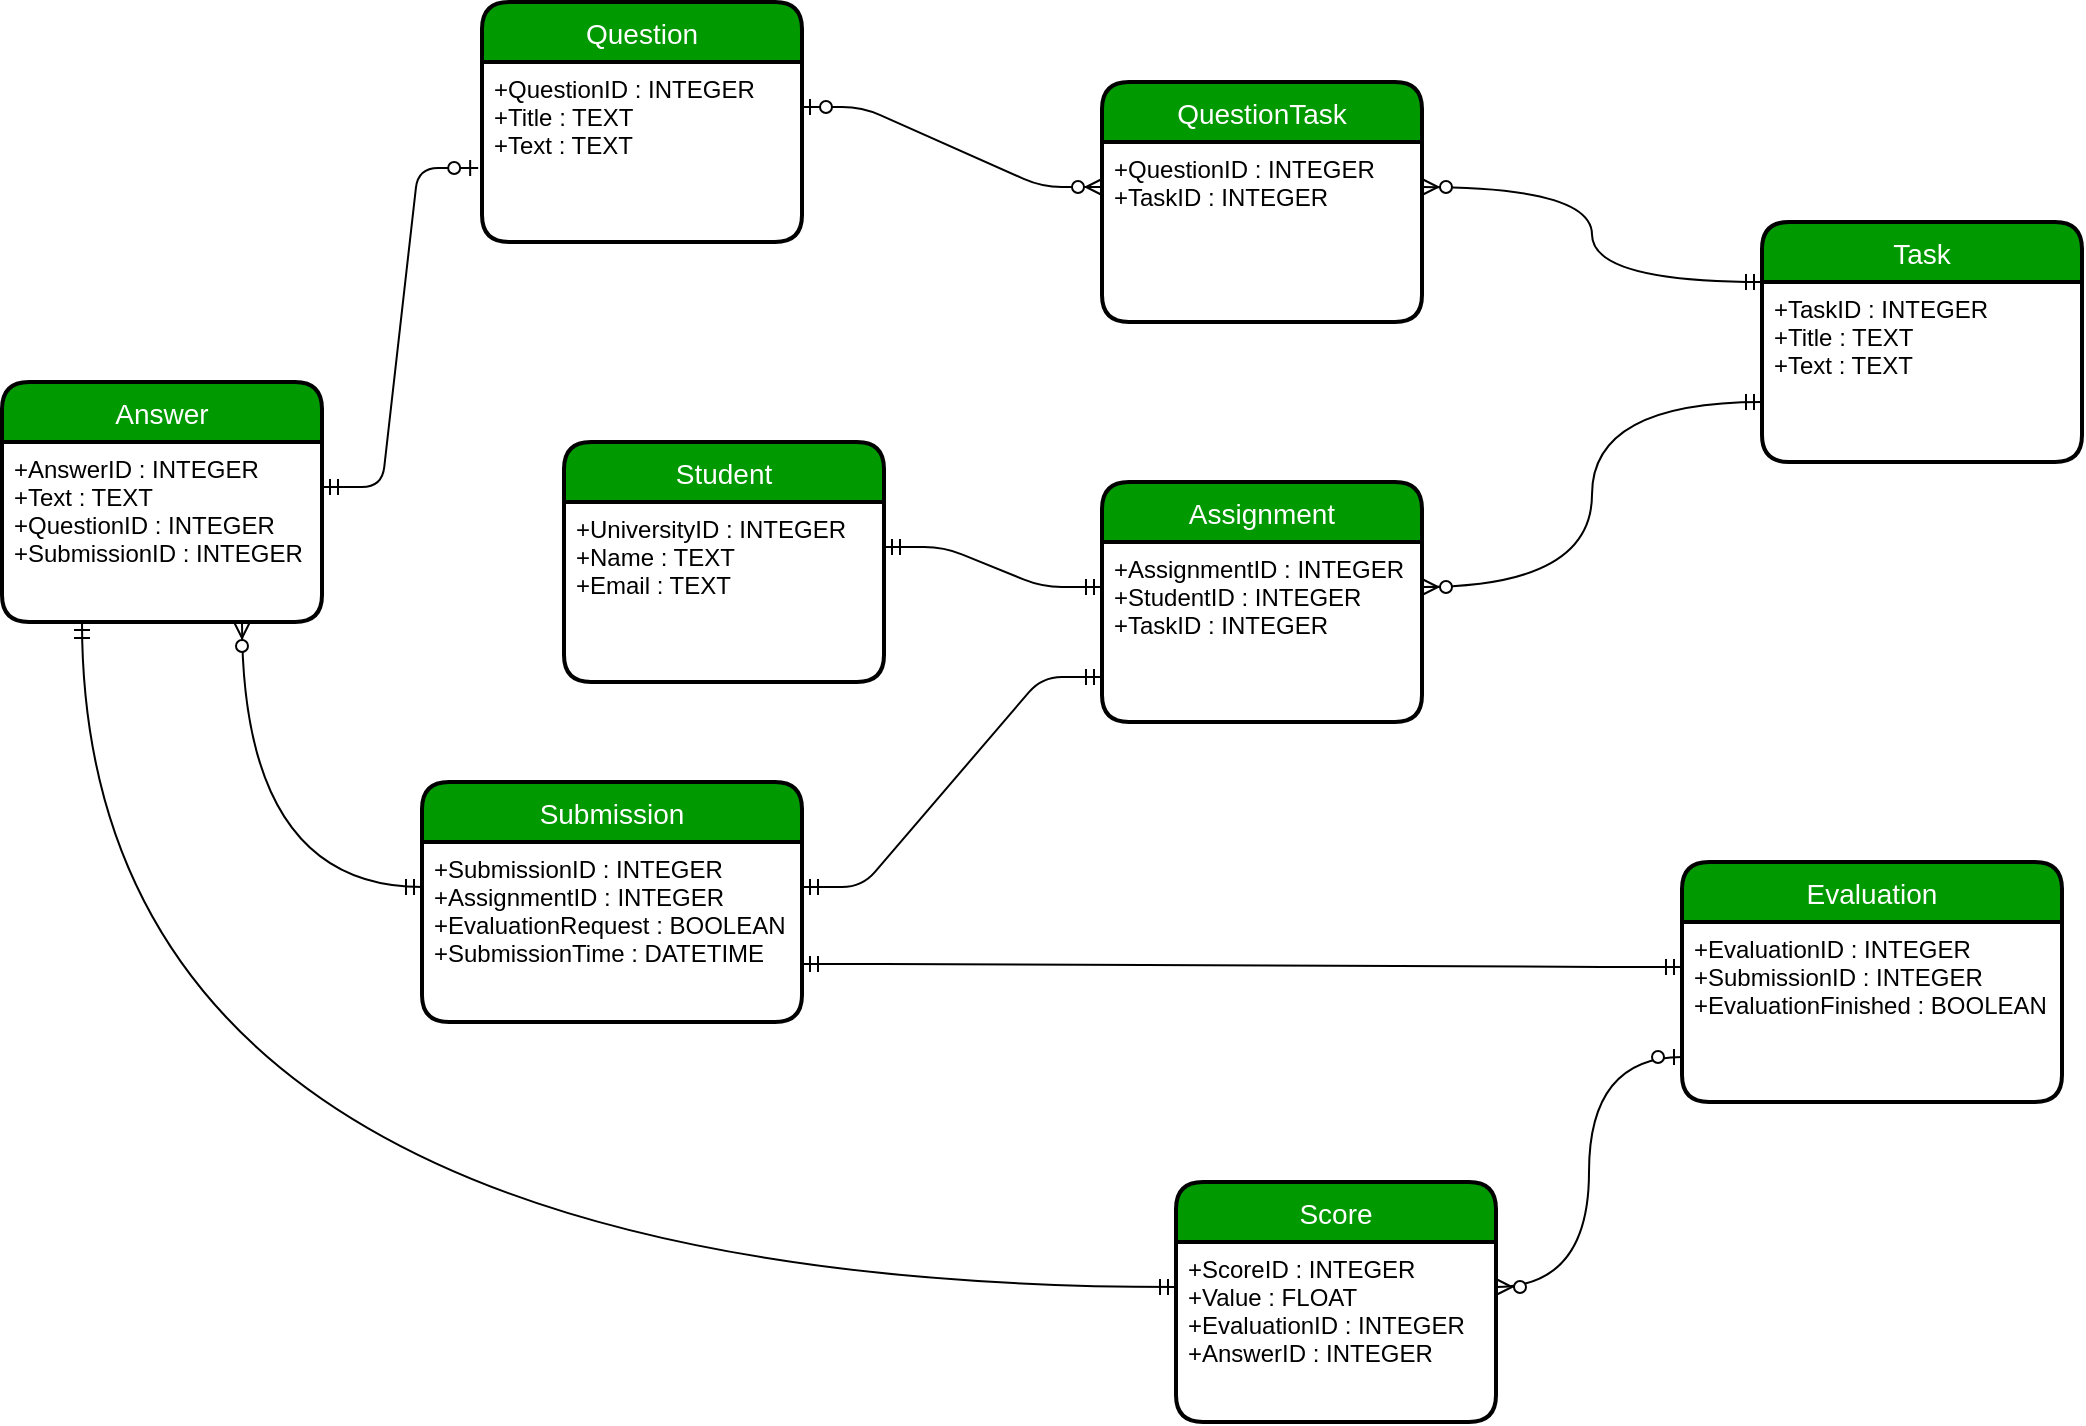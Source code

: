 <mxfile version="12.1.3" type="device" pages="1"><diagram id="NI0NDoccqDV-v7C6C9H6" name="Page-1"><mxGraphModel dx="1264" dy="388" grid="1" gridSize="10" guides="1" tooltips="1" connect="1" arrows="1" fold="1" page="1" pageScale="1" pageWidth="1169" pageHeight="827" math="0" shadow="0"><root><mxCell id="0"/><mxCell id="1" parent="0"/><mxCell id="SzQ90FMj477BpQhITf5K-20" value="" style="edgeStyle=entityRelationEdgeStyle;fontSize=12;html=1;endArrow=ERmandOne;startArrow=ERmandOne;entryX=0;entryY=0.25;entryDx=0;entryDy=0;exitX=1;exitY=0.25;exitDx=0;exitDy=0;" parent="1" source="SzQ90FMj477BpQhITf5K-71" target="SzQ90FMj477BpQhITf5K-68" edge="1"><mxGeometry width="100" height="100" relative="1" as="geometry"><mxPoint x="470" y="298" as="sourcePoint"/><mxPoint x="580" y="330" as="targetPoint"/></mxGeometry></mxCell><mxCell id="SzQ90FMj477BpQhITf5K-24" value="&lt;span style=&quot;font-family: &amp;#34;helvetica&amp;#34; , &amp;#34;arial&amp;#34; , sans-serif ; font-size: 0px&quot;&gt;%3CmxGraphModel%3E%3Croot%3E%3CmxCell%20id%3D%220%22%2F%3E%3CmxCell%20id%3D%221%22%20parent%3D%220%22%2F%3E%3CmxCell%20id%3D%222%22%20value%3D%22%26lt%3Bfont%20style%3D%26quot%3Bfont-size%3A%2014px%20%3B%20line-height%3A%20100%25%26quot%3B%26gt%3B%26lt%3Bb%26gt%3BStudents%26lt%3B%2Fb%26gt%3B%26lt%3Bbr%26gt%3B%26lt%3Bul%26gt%3B%26lt%3Bli%26gt%3BStudentID%26lt%3B%2Fli%26gt%3B%26lt%3Bli%26gt%3BName%26lt%3B%2Fli%26gt%3B%26lt%3Bli%26gt%3BEmail%26lt%3B%2Fli%26gt%3B%26lt%3Bli%20style%3D%26quot%3Bline-height%3A%2090%25%26quot%3B%26gt%3BUniversityID%26lt%3B%2Fli%26gt%3B%26lt%3B%2Ful%26gt%3B%26lt%3B%2Ffont%26gt%3B%22%20style%3D%22rounded%3D1%3BwhiteSpace%3Dwrap%3Bhtml%3D1%3Balign%3Dleft%3B%22%20vertex%3D%221%22%20parent%3D%221%22%3E%3CmxGeometry%20x%3D%22250%22%20y%3D%22290%22%20width%3D%22180%22%20height%3D%22110%22%20as%3D%22geometry%22%2F%3E%3C%2FmxCell%3E%3C%2Froot%3E%3C%2FmxGraphModel%3E&lt;/span&gt;" style="text;html=1;resizable=0;points=[];autosize=1;align=left;verticalAlign=top;spacingTop=-4;" parent="1" vertex="1"><mxGeometry x="597" y="511" width="20" height="20" as="geometry"/></mxCell><mxCell id="SzQ90FMj477BpQhITf5K-29" value="" style="edgeStyle=entityRelationEdgeStyle;fontSize=12;html=1;endArrow=ERmandOne;startArrow=ERmandOne;exitX=1;exitY=0.25;exitDx=0;exitDy=0;entryX=0;entryY=0.75;entryDx=0;entryDy=0;" parent="1" source="SzQ90FMj477BpQhITf5K-79" target="SzQ90FMj477BpQhITf5K-68" edge="1"><mxGeometry width="100" height="100" relative="1" as="geometry"><mxPoint x="430" y="484" as="sourcePoint"/><mxPoint x="580" y="355" as="targetPoint"/></mxGeometry></mxCell><mxCell id="SzQ90FMj477BpQhITf5K-40" value="Question" style="swimlane;childLayout=stackLayout;horizontal=1;startSize=30;horizontalStack=0;fillColor=#009900;fontColor=#FFFFFF;rounded=1;fontSize=14;fontStyle=0;strokeWidth=2;resizeParent=0;resizeLast=1;shadow=0;dashed=0;align=center;" parent="1" vertex="1"><mxGeometry x="270" y="40" width="160" height="120" as="geometry"/></mxCell><mxCell id="SzQ90FMj477BpQhITf5K-41" value="+QuestionID : INTEGER&#10;+Title : TEXT&#10;+Text : TEXT" style="align=left;strokeColor=none;fillColor=none;spacingLeft=4;fontSize=12;verticalAlign=top;resizable=0;rotatable=0;part=1;" parent="SzQ90FMj477BpQhITf5K-40" vertex="1"><mxGeometry y="30" width="160" height="90" as="geometry"/></mxCell><mxCell id="SzQ90FMj477BpQhITf5K-42" value="" style="edgeStyle=entityRelationEdgeStyle;fontSize=12;html=1;endArrow=ERzeroToMany;startArrow=ERzeroToOne;entryX=0;entryY=0.25;entryDx=0;entryDy=0;exitX=1;exitY=0.25;exitDx=0;exitDy=0;" parent="1" source="SzQ90FMj477BpQhITf5K-41" target="SzQ90FMj477BpQhITf5K-61" edge="1"><mxGeometry width="100" height="100" relative="1" as="geometry"><mxPoint x="30" y="690" as="sourcePoint"/><mxPoint x="580" y="140" as="targetPoint"/></mxGeometry></mxCell><mxCell id="SzQ90FMj477BpQhITf5K-43" value="" style="edgeStyle=entityRelationEdgeStyle;fontSize=12;html=1;endArrow=ERzeroToOne;startArrow=ERmandOne;entryX=-0.012;entryY=0.589;entryDx=0;entryDy=0;entryPerimeter=0;exitX=1;exitY=0.25;exitDx=0;exitDy=0;" parent="1" source="SzQ90FMj477BpQhITf5K-77" target="SzQ90FMj477BpQhITf5K-41" edge="1"><mxGeometry width="100" height="100" relative="1" as="geometry"><mxPoint x="200" y="268" as="sourcePoint"/><mxPoint x="130" y="590" as="targetPoint"/></mxGeometry></mxCell><mxCell id="SzQ90FMj477BpQhITf5K-45" value="Evaluation" style="swimlane;childLayout=stackLayout;horizontal=1;startSize=30;horizontalStack=0;fillColor=#009900;fontColor=#FFFFFF;rounded=1;fontSize=14;fontStyle=0;strokeWidth=2;resizeParent=0;resizeLast=1;shadow=0;dashed=0;align=center;" parent="1" vertex="1"><mxGeometry x="870" y="470" width="190" height="120" as="geometry"/></mxCell><mxCell id="SzQ90FMj477BpQhITf5K-46" value="+EvaluationID : INTEGER&#10;+SubmissionID : INTEGER&#10;+EvaluationFinished : BOOLEAN&#10;" style="align=left;strokeColor=none;fillColor=none;spacingLeft=4;fontSize=12;verticalAlign=top;resizable=0;rotatable=0;part=1;" parent="SzQ90FMj477BpQhITf5K-45" vertex="1"><mxGeometry y="30" width="190" height="90" as="geometry"/></mxCell><mxCell id="SzQ90FMj477BpQhITf5K-49" value="Score" style="swimlane;childLayout=stackLayout;horizontal=1;startSize=30;horizontalStack=0;fillColor=#009900;fontColor=#FFFFFF;rounded=1;fontSize=14;fontStyle=0;strokeWidth=2;resizeParent=0;resizeLast=1;shadow=0;dashed=0;align=center;" parent="1" vertex="1"><mxGeometry x="617" y="630" width="160" height="120" as="geometry"/></mxCell><mxCell id="SzQ90FMj477BpQhITf5K-50" value="+ScoreID : INTEGER&#10;+Value : FLOAT&#10;+EvaluationID : INTEGER&#10;+AnswerID : INTEGER&#10;" style="align=left;strokeColor=none;fillColor=none;spacingLeft=4;fontSize=12;verticalAlign=top;resizable=0;rotatable=0;part=1;" parent="SzQ90FMj477BpQhITf5K-49" vertex="1"><mxGeometry y="30" width="160" height="90" as="geometry"/></mxCell><mxCell id="SzQ90FMj477BpQhITf5K-51" value="" style="edgeStyle=orthogonalEdgeStyle;fontSize=12;html=1;endArrow=ERmandOne;startArrow=ERmandOne;entryX=0;entryY=0.25;entryDx=0;entryDy=0;exitX=0.25;exitY=1;exitDx=0;exitDy=0;elbow=vertical;curved=1;" parent="1" source="SzQ90FMj477BpQhITf5K-77" target="SzQ90FMj477BpQhITf5K-50" edge="1"><mxGeometry width="100" height="100" relative="1" as="geometry"><mxPoint x="65" y="350" as="sourcePoint"/><mxPoint x="120" y="770" as="targetPoint"/></mxGeometry></mxCell><mxCell id="SzQ90FMj477BpQhITf5K-52" value="" style="edgeStyle=orthogonalEdgeStyle;fontSize=12;html=1;endArrow=ERzeroToMany;startArrow=ERzeroToOne;entryX=1;entryY=0.25;entryDx=0;entryDy=0;exitX=0;exitY=0.75;exitDx=0;exitDy=0;curved=1;" parent="1" source="SzQ90FMj477BpQhITf5K-46" target="SzQ90FMj477BpQhITf5K-50" edge="1"><mxGeometry width="100" height="100" relative="1" as="geometry"><mxPoint x="20" y="870" as="sourcePoint"/><mxPoint x="120" y="770" as="targetPoint"/></mxGeometry></mxCell><mxCell id="SzQ90FMj477BpQhITf5K-60" value="QuestionTask" style="swimlane;childLayout=stackLayout;horizontal=1;startSize=30;horizontalStack=0;fillColor=#009900;fontColor=#FFFFFF;rounded=1;fontSize=14;fontStyle=0;strokeWidth=2;resizeParent=0;resizeLast=1;shadow=0;dashed=0;align=center;" parent="1" vertex="1"><mxGeometry x="580" y="80" width="160" height="120" as="geometry"/></mxCell><mxCell id="SzQ90FMj477BpQhITf5K-61" value="+QuestionID : INTEGER&#10;+TaskID : INTEGER" style="align=left;strokeColor=none;fillColor=none;spacingLeft=4;fontSize=12;verticalAlign=top;resizable=0;rotatable=0;part=1;" parent="SzQ90FMj477BpQhITf5K-60" vertex="1"><mxGeometry y="30" width="160" height="90" as="geometry"/></mxCell><mxCell id="SzQ90FMj477BpQhITf5K-62" value="" style="edgeStyle=orthogonalEdgeStyle;fontSize=12;html=1;endArrow=ERzeroToMany;startArrow=ERmandOne;entryX=1;entryY=0.25;entryDx=0;entryDy=0;exitX=0;exitY=0.25;exitDx=0;exitDy=0;curved=1;" parent="1" source="SzQ90FMj477BpQhITf5K-63" target="SzQ90FMj477BpQhITf5K-61" edge="1"><mxGeometry width="100" height="100" relative="1" as="geometry"><mxPoint x="910" y="178" as="sourcePoint"/><mxPoint x="900" y="330" as="targetPoint"/></mxGeometry></mxCell><mxCell id="SzQ90FMj477BpQhITf5K-63" value="Task" style="swimlane;childLayout=stackLayout;horizontal=1;startSize=30;horizontalStack=0;fillColor=#009900;fontColor=#FFFFFF;rounded=1;fontSize=14;fontStyle=0;strokeWidth=2;resizeParent=0;resizeLast=1;shadow=0;dashed=0;align=center;" parent="1" vertex="1"><mxGeometry x="910" y="150" width="160" height="120" as="geometry"/></mxCell><mxCell id="SzQ90FMj477BpQhITf5K-64" value="+TaskID : INTEGER&#10;+Title : TEXT&#10;+Text : TEXT" style="align=left;strokeColor=none;fillColor=none;spacingLeft=4;fontSize=12;verticalAlign=top;resizable=0;rotatable=0;part=1;" parent="SzQ90FMj477BpQhITf5K-63" vertex="1"><mxGeometry y="30" width="160" height="90" as="geometry"/></mxCell><mxCell id="SzQ90FMj477BpQhITf5K-67" value="Assignment" style="swimlane;childLayout=stackLayout;horizontal=1;startSize=30;horizontalStack=0;fillColor=#009900;fontColor=#FFFFFF;rounded=1;fontSize=14;fontStyle=0;strokeWidth=2;resizeParent=0;resizeLast=1;shadow=0;dashed=0;align=center;" parent="1" vertex="1"><mxGeometry x="580" y="280" width="160" height="120" as="geometry"/></mxCell><mxCell id="SzQ90FMj477BpQhITf5K-68" value="+AssignmentID : INTEGER&#10;+StudentID : INTEGER &#10;+TaskID : INTEGER&#10;" style="align=left;strokeColor=none;fillColor=none;spacingLeft=4;fontSize=12;verticalAlign=top;resizable=0;rotatable=0;part=1;" parent="SzQ90FMj477BpQhITf5K-67" vertex="1"><mxGeometry y="30" width="160" height="90" as="geometry"/></mxCell><mxCell id="SzQ90FMj477BpQhITf5K-69" value="" style="edgeStyle=orthogonalEdgeStyle;fontSize=12;html=1;endArrow=ERzeroToMany;startArrow=ERmandOne;entryX=1;entryY=0.25;entryDx=0;entryDy=0;exitX=0;exitY=0.75;exitDx=0;exitDy=0;curved=1;" parent="1" source="SzQ90FMj477BpQhITf5K-63" target="SzQ90FMj477BpQhITf5K-68" edge="1"><mxGeometry width="100" height="100" relative="1" as="geometry"><mxPoint x="770" y="420" as="sourcePoint"/><mxPoint x="870" y="320" as="targetPoint"/></mxGeometry></mxCell><mxCell id="SzQ90FMj477BpQhITf5K-70" value="Student" style="swimlane;childLayout=stackLayout;horizontal=1;startSize=30;horizontalStack=0;fillColor=#009900;fontColor=#FFFFFF;rounded=1;fontSize=14;fontStyle=0;strokeWidth=2;resizeParent=0;resizeLast=1;shadow=0;dashed=0;align=center;" parent="1" vertex="1"><mxGeometry x="311" y="260" width="160" height="120" as="geometry"/></mxCell><mxCell id="SzQ90FMj477BpQhITf5K-71" value="+UniversityID : INTEGER&#10;+Name : TEXT&#10;+Email : TEXT" style="align=left;strokeColor=none;fillColor=none;spacingLeft=4;fontSize=12;verticalAlign=top;resizable=0;rotatable=0;part=1;" parent="SzQ90FMj477BpQhITf5K-70" vertex="1"><mxGeometry y="30" width="160" height="90" as="geometry"/></mxCell><mxCell id="SzQ90FMj477BpQhITf5K-76" value="Answer" style="swimlane;childLayout=stackLayout;horizontal=1;startSize=30;horizontalStack=0;fillColor=#009900;fontColor=#FFFFFF;rounded=1;fontSize=14;fontStyle=0;strokeWidth=2;resizeParent=0;resizeLast=1;shadow=0;dashed=0;align=center;" parent="1" vertex="1"><mxGeometry x="30" y="230" width="160" height="120" as="geometry"/></mxCell><mxCell id="SzQ90FMj477BpQhITf5K-77" value="+AnswerID : INTEGER&#10;+Text : TEXT&#10;+QuestionID : INTEGER&#10;+SubmissionID : INTEGER" style="align=left;strokeColor=none;fillColor=none;spacingLeft=4;fontSize=12;verticalAlign=top;resizable=0;rotatable=0;part=1;" parent="SzQ90FMj477BpQhITf5K-76" vertex="1"><mxGeometry y="30" width="160" height="90" as="geometry"/></mxCell><mxCell id="SzQ90FMj477BpQhITf5K-80" value="" style="edgeStyle=orthogonalEdgeStyle;fontSize=12;html=1;endArrow=ERzeroToMany;startArrow=ERmandOne;entryX=0.75;entryY=1;entryDx=0;entryDy=0;exitX=0;exitY=0.25;exitDx=0;exitDy=0;curved=1;" parent="1" source="SzQ90FMj477BpQhITf5K-79" target="SzQ90FMj477BpQhITf5K-77" edge="1"><mxGeometry width="100" height="100" relative="1" as="geometry"><mxPoint y="900" as="sourcePoint"/><mxPoint x="100" y="800" as="targetPoint"/></mxGeometry></mxCell><mxCell id="1bEIzmGSsOveYdgU1-mB-1" value="" style="edgeStyle=entityRelationEdgeStyle;fontSize=12;html=1;endArrow=ERmandOne;startArrow=ERmandOne;entryX=0;entryY=0.25;entryDx=0;entryDy=0;" parent="1" target="SzQ90FMj477BpQhITf5K-46" edge="1"><mxGeometry width="100" height="100" relative="1" as="geometry"><mxPoint x="430" y="521" as="sourcePoint"/><mxPoint x="530" y="421" as="targetPoint"/></mxGeometry></mxCell><mxCell id="SzQ90FMj477BpQhITf5K-78" value="Submission" style="swimlane;childLayout=stackLayout;horizontal=1;startSize=30;horizontalStack=0;fillColor=#009900;fontColor=#FFFFFF;rounded=1;fontSize=14;fontStyle=0;strokeWidth=2;resizeParent=0;resizeLast=1;shadow=0;dashed=0;align=center;" parent="1" vertex="1"><mxGeometry x="240" y="430" width="190" height="120" as="geometry"/></mxCell><mxCell id="SzQ90FMj477BpQhITf5K-79" value="+SubmissionID : INTEGER&#10;+AssignmentID : INTEGER&#10;+EvaluationRequest : BOOLEAN&#10;+SubmissionTime : DATETIME" style="align=left;strokeColor=none;fillColor=none;spacingLeft=4;fontSize=12;verticalAlign=top;resizable=0;rotatable=0;part=1;" parent="SzQ90FMj477BpQhITf5K-78" vertex="1"><mxGeometry y="30" width="190" height="90" as="geometry"/></mxCell></root></mxGraphModel></diagram></mxfile>
